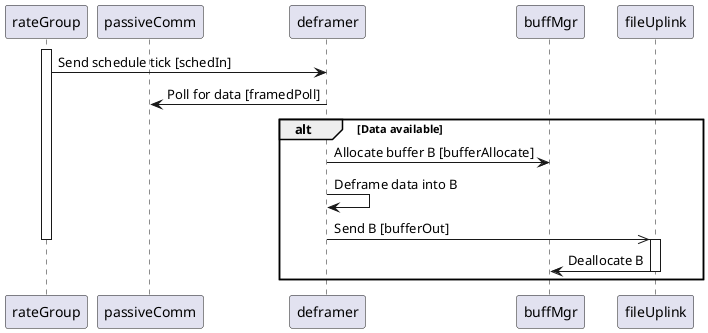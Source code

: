 @startuml

participant rateGroup order 1
participant passiveComm order 2
participant deframer order 3
participant buffMgr order 4
participant fileUplink order 5

activate rateGroup

rateGroup -> deframer: Send schedule tick [schedIn]

deframer -> passiveComm: Poll for data [framedPoll]

alt Data available

  deframer -> buffMgr: Allocate buffer B [bufferAllocate]
  deframer -> deframer: Deframe data into B
  deframer ->> fileUplink: Send B [bufferOut]

deactivate rateGroup

  activate fileUplink
  fileUplink -> buffMgr: Deallocate B
  deactivate fileUplink

end

@enduml
